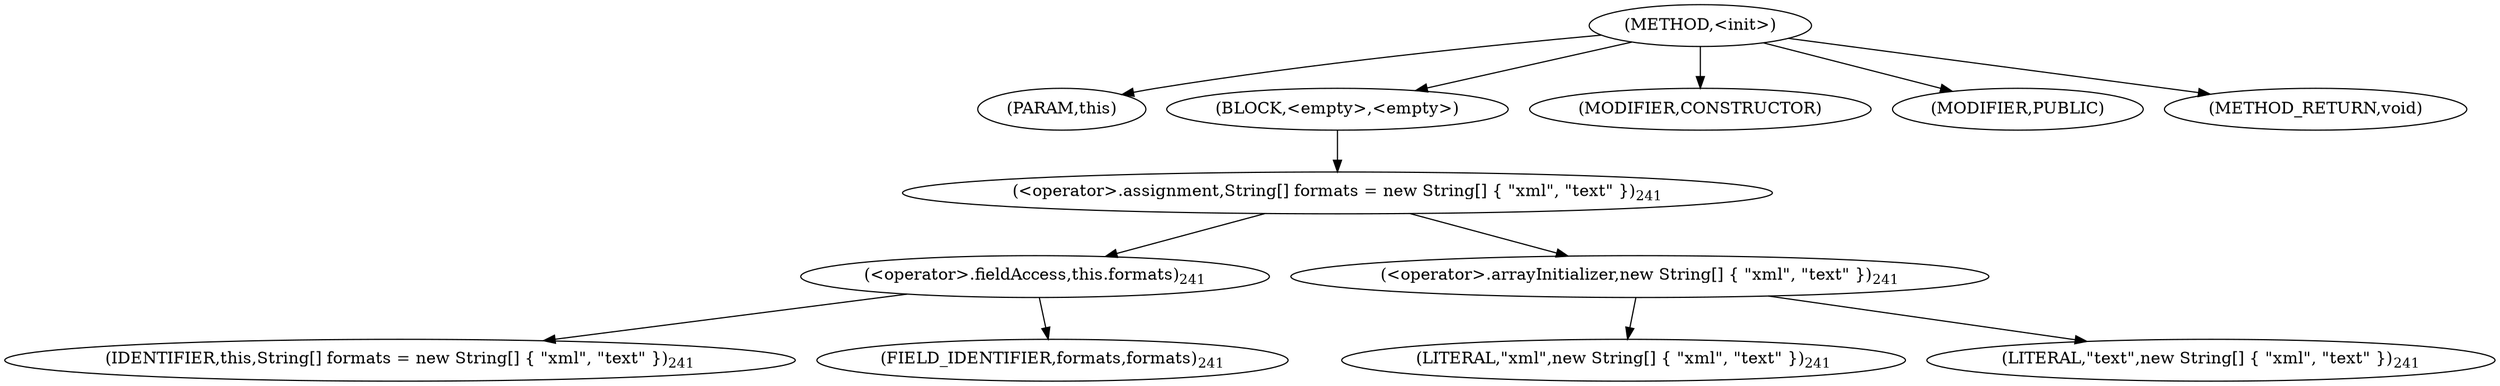 digraph "&lt;init&gt;" {  
"259" [label = <(METHOD,&lt;init&gt;)> ]
"260" [label = <(PARAM,this)> ]
"261" [label = <(BLOCK,&lt;empty&gt;,&lt;empty&gt;)> ]
"262" [label = <(&lt;operator&gt;.assignment,String[] formats = new String[] { &quot;xml&quot;, &quot;text&quot; })<SUB>241</SUB>> ]
"263" [label = <(&lt;operator&gt;.fieldAccess,this.formats)<SUB>241</SUB>> ]
"264" [label = <(IDENTIFIER,this,String[] formats = new String[] { &quot;xml&quot;, &quot;text&quot; })<SUB>241</SUB>> ]
"265" [label = <(FIELD_IDENTIFIER,formats,formats)<SUB>241</SUB>> ]
"266" [label = <(&lt;operator&gt;.arrayInitializer,new String[] { &quot;xml&quot;, &quot;text&quot; })<SUB>241</SUB>> ]
"267" [label = <(LITERAL,&quot;xml&quot;,new String[] { &quot;xml&quot;, &quot;text&quot; })<SUB>241</SUB>> ]
"268" [label = <(LITERAL,&quot;text&quot;,new String[] { &quot;xml&quot;, &quot;text&quot; })<SUB>241</SUB>> ]
"269" [label = <(MODIFIER,CONSTRUCTOR)> ]
"270" [label = <(MODIFIER,PUBLIC)> ]
"271" [label = <(METHOD_RETURN,void)> ]
  "259" -> "260" 
  "259" -> "261" 
  "259" -> "269" 
  "259" -> "270" 
  "259" -> "271" 
  "261" -> "262" 
  "262" -> "263" 
  "262" -> "266" 
  "263" -> "264" 
  "263" -> "265" 
  "266" -> "267" 
  "266" -> "268" 
}
